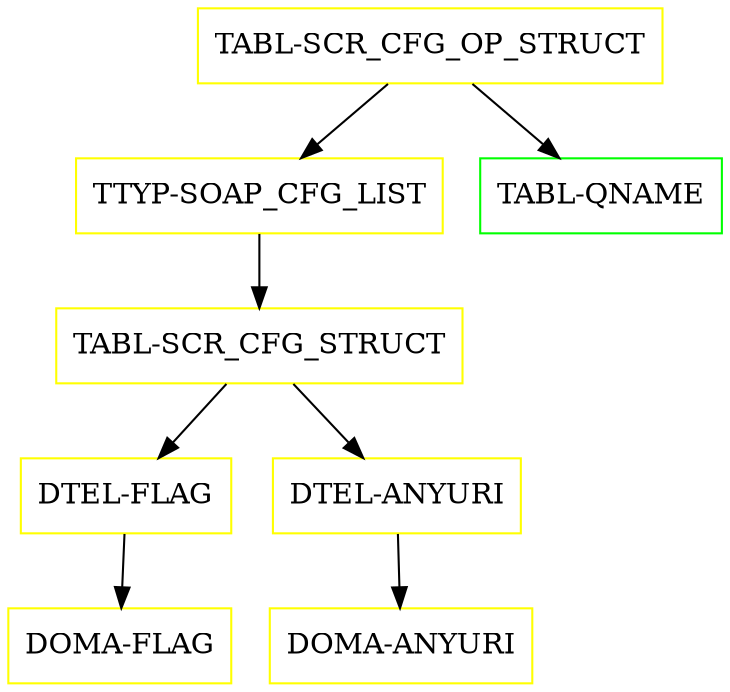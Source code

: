digraph G {
  "TABL-SCR_CFG_OP_STRUCT" [shape=box,color=yellow];
  "TTYP-SOAP_CFG_LIST" [shape=box,color=yellow,URL="./TTYP_SOAP_CFG_LIST.html"];
  "TABL-SCR_CFG_STRUCT" [shape=box,color=yellow,URL="./TABL_SCR_CFG_STRUCT.html"];
  "DTEL-FLAG" [shape=box,color=yellow,URL="./DTEL_FLAG.html"];
  "DOMA-FLAG" [shape=box,color=yellow,URL="./DOMA_FLAG.html"];
  "DTEL-ANYURI" [shape=box,color=yellow,URL="./DTEL_ANYURI.html"];
  "DOMA-ANYURI" [shape=box,color=yellow,URL="./DOMA_ANYURI.html"];
  "TABL-QNAME" [shape=box,color=green,URL="./TABL_QNAME.html"];
  "TABL-SCR_CFG_OP_STRUCT" -> "TABL-QNAME";
  "TABL-SCR_CFG_OP_STRUCT" -> "TTYP-SOAP_CFG_LIST";
  "TTYP-SOAP_CFG_LIST" -> "TABL-SCR_CFG_STRUCT";
  "TABL-SCR_CFG_STRUCT" -> "DTEL-ANYURI";
  "TABL-SCR_CFG_STRUCT" -> "DTEL-FLAG";
  "DTEL-FLAG" -> "DOMA-FLAG";
  "DTEL-ANYURI" -> "DOMA-ANYURI";
}
